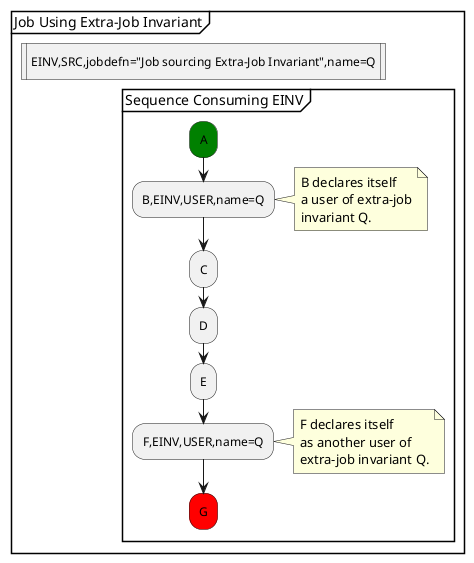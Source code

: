 /'

Tutorial - Extra Job Invariant User Definition
  
'/

@startuml 
partition "Job Using Extra-Job Invariant" {
 :EINV,SRC,jobdefn="Job sourcing Extra-Job Invariant",name=Q|
 detach
  group "Sequence Consuming EINV"
      #green:A;
      :B,EINV,USER,name=Q;
      note right 
        B declares itself
        a user of extra-job
        invariant Q.
      end note
      :C;
      :D;
      :E;
      :F,EINV,USER,name=Q;
      note right 
        F declares itself
        as another user of
        extra-job invariant Q.
      end note
      #red:G;
  end group
}
@enduml
